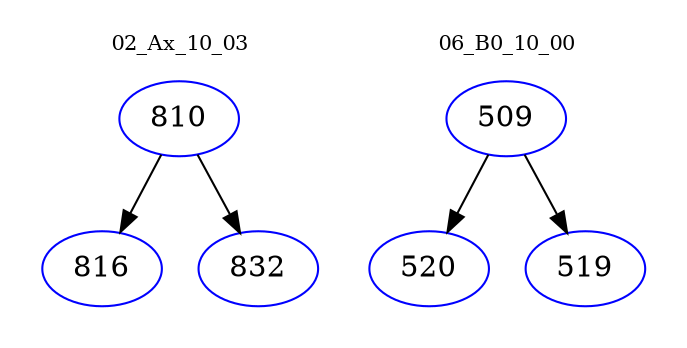 digraph{
subgraph cluster_0 {
color = white
label = "02_Ax_10_03";
fontsize=10;
T0_810 [label="810", color="blue"]
T0_810 -> T0_816 [color="black"]
T0_816 [label="816", color="blue"]
T0_810 -> T0_832 [color="black"]
T0_832 [label="832", color="blue"]
}
subgraph cluster_1 {
color = white
label = "06_B0_10_00";
fontsize=10;
T1_509 [label="509", color="blue"]
T1_509 -> T1_520 [color="black"]
T1_520 [label="520", color="blue"]
T1_509 -> T1_519 [color="black"]
T1_519 [label="519", color="blue"]
}
}
